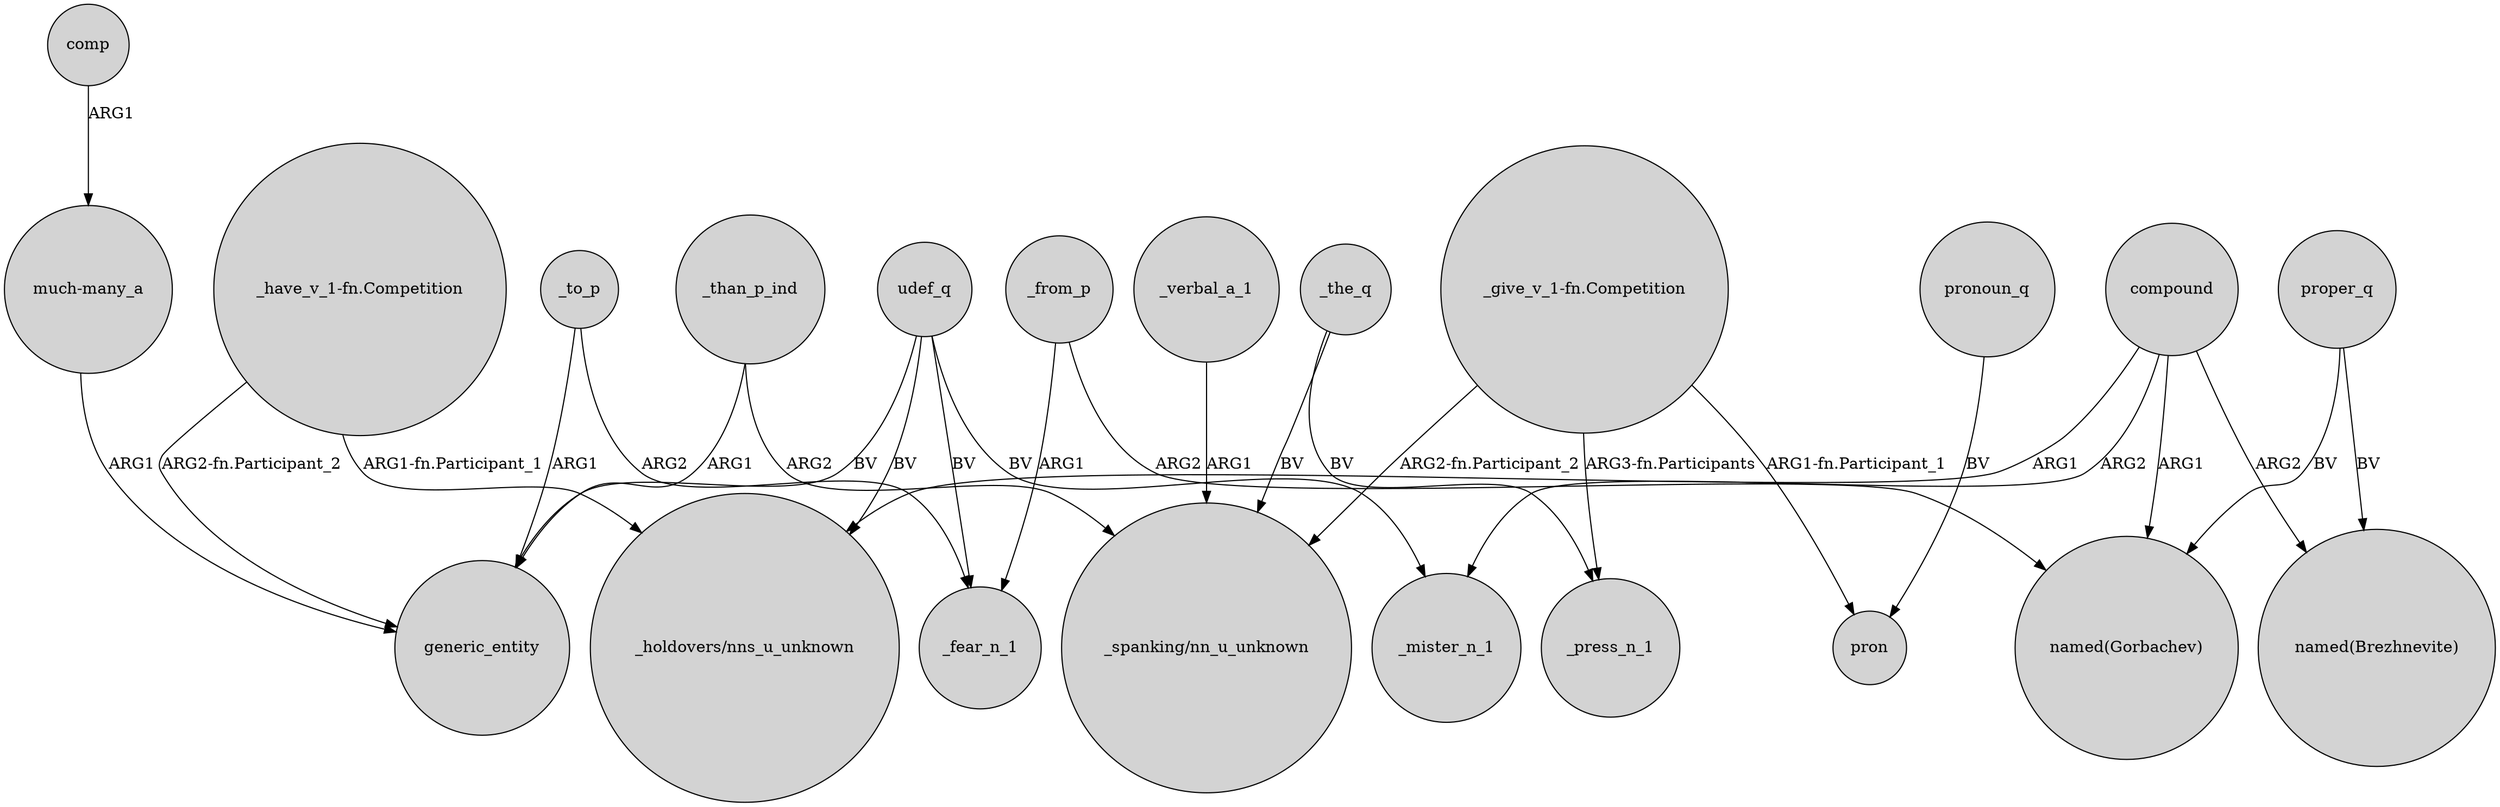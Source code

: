 digraph {
	node [shape=circle style=filled]
	compound -> _mister_n_1 [label=ARG2]
	"_give_v_1-fn.Competition" -> _press_n_1 [label="ARG3-fn.Participants"]
	_the_q -> _press_n_1 [label=BV]
	_the_q -> "_spanking/nn_u_unknown" [label=BV]
	_than_p_ind -> generic_entity [label=ARG1]
	udef_q -> _mister_n_1 [label=BV]
	"_give_v_1-fn.Competition" -> pron [label="ARG1-fn.Participant_1"]
	udef_q -> "_holdovers/nns_u_unknown" [label=BV]
	udef_q -> generic_entity [label=BV]
	_than_p_ind -> "_spanking/nn_u_unknown" [label=ARG2]
	pronoun_q -> pron [label=BV]
	_to_p -> _fear_n_1 [label=ARG2]
	comp -> "much-many_a" [label=ARG1]
	"_have_v_1-fn.Competition" -> generic_entity [label="ARG2-fn.Participant_2"]
	"much-many_a" -> generic_entity [label=ARG1]
	compound -> "named(Brezhnevite)" [label=ARG2]
	_to_p -> generic_entity [label=ARG1]
	"_have_v_1-fn.Competition" -> "_holdovers/nns_u_unknown" [label="ARG1-fn.Participant_1"]
	compound -> "named(Gorbachev)" [label=ARG1]
	_from_p -> _fear_n_1 [label=ARG1]
	compound -> "_holdovers/nns_u_unknown" [label=ARG1]
	"_give_v_1-fn.Competition" -> "_spanking/nn_u_unknown" [label="ARG2-fn.Participant_2"]
	proper_q -> "named(Brezhnevite)" [label=BV]
	proper_q -> "named(Gorbachev)" [label=BV]
	_verbal_a_1 -> "_spanking/nn_u_unknown" [label=ARG1]
	_from_p -> "named(Gorbachev)" [label=ARG2]
	udef_q -> _fear_n_1 [label=BV]
}
